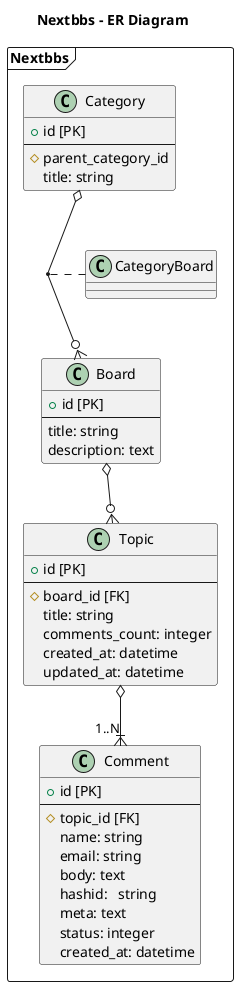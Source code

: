 



@startuml

title "Nextbbs - ER Diagram"

package Nextbbs <<Frame>> {

class Category {
  + id [PK]
  ---
  # parent_category_id
  title: string
}

class Board {
  + id [PK]
  ---
  title: string
  description: text
}


class Topic {
  +id [PK]
  ---
  # board_id [FK]
  title: string
  comments_count: integer
  created_at: datetime
  updated_at: datetime
}

class Comment {
  +id [PK]
  ---
  # topic_id [FK]
  name: string
  email: string
  body: text
  hashid:   string
  meta: text
  status: integer
  created_at: datetime
}


Category o-down-o{ Board
Board    o--o{ Topic
Topic    o--|{ "1..N" Comment

(Category,Board) ... CategoryBoard

}

@enduml

// 関係
    ------   :1
    ----||   :1 and only 1
    ----o|   :0 or 1
    -----{   :many
    ----|{   :1 or more
    ----o{   :0 or many


// http://itref.fc2web.com/technology/entity_relationship_diagram.html
// https://qiita.com/Tachy_Pochy/items/752ef6e3d38e970378f0